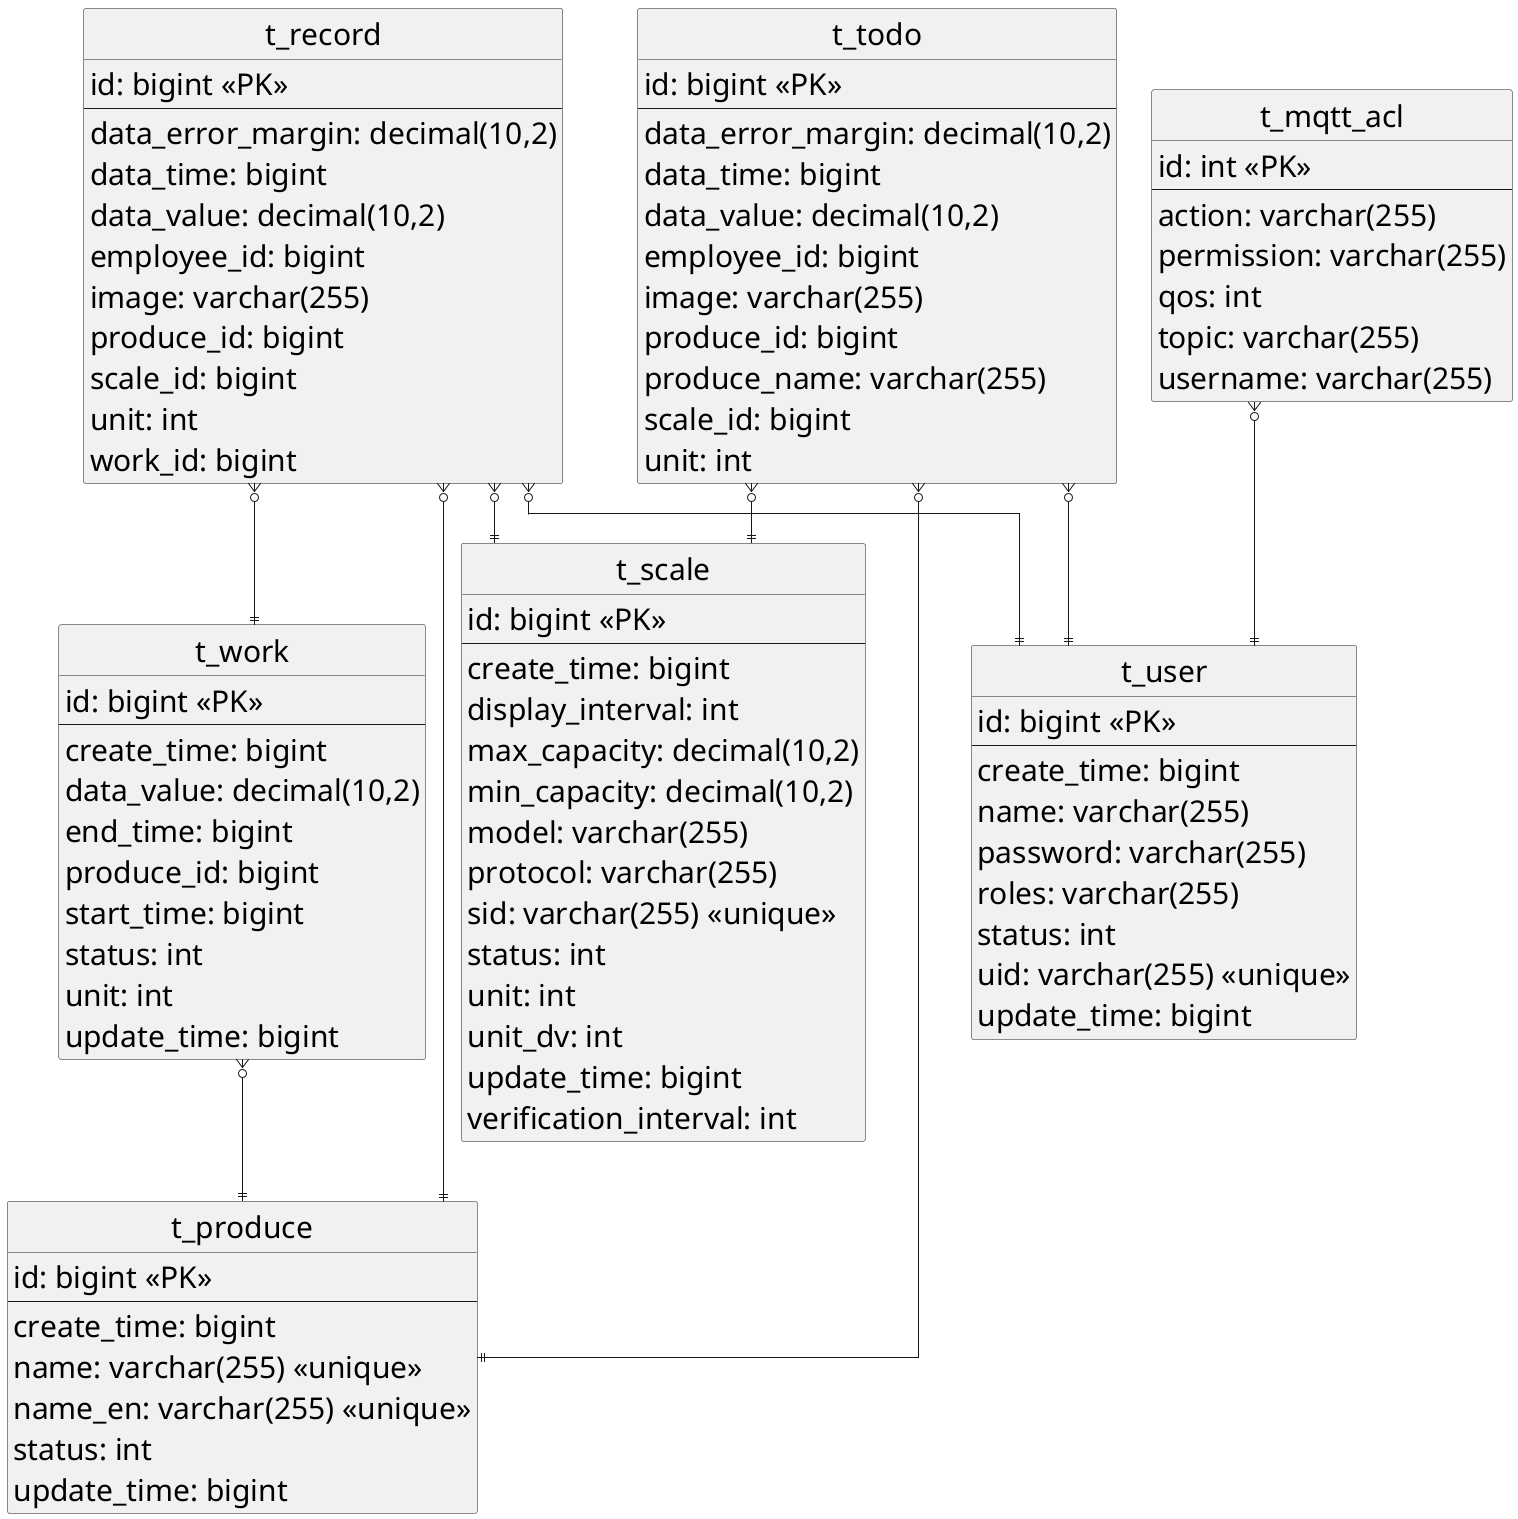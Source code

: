 @startuml

hide circle
top to bottom direction
' left to right direction
skinparam linetype ortho
skinparam classAttributeIconSize 0
skinparam defaultFontSize 30

class t_mqtt_acl {
   id: int <<PK>>
   --
   action: varchar(255)
   permission: varchar(255)
   qos: int
   ' retain: int
   topic: varchar(255)
   username: varchar(255)
}
class t_produce {
   id: bigint <<PK>>
   --
   create_time: bigint
   name: varchar(255) <<unique>>
   name_en: varchar(255) <<unique>>
   status: int
   update_time: bigint
}
class t_record {
   id: bigint <<PK>>
   --
   data_error_margin: decimal(10,2)
   data_time: bigint
   data_value: decimal(10,2)
   employee_id: bigint
   image: varchar(255)
   produce_id: bigint
   scale_id: bigint
   unit: int
   work_id: bigint
}
class t_scale {
   id: bigint <<PK>>
   --
   create_time: bigint
   display_interval: int
   max_capacity: decimal(10,2)
   min_capacity: decimal(10,2)
   model: varchar(255)
   protocol: varchar(255)
   sid: varchar(255) <<unique>>
   status: int
   unit: int
   unit_dv: int
   update_time: bigint
   verification_interval: int
}
class t_todo {
   id: bigint <<PK>>
   --
   data_error_margin: decimal(10,2)
   data_time: bigint
   data_value: decimal(10,2)
   employee_id: bigint
   image: varchar(255)
   produce_id: bigint
   produce_name: varchar(255)
   scale_id: bigint
   unit: int
}
class t_user {
   id: bigint <<PK>>
   --
   create_time: bigint
   name: varchar(255)
   password: varchar(255)
   roles: varchar(255)
   status: int
   uid: varchar(255) <<unique>>
   update_time: bigint
}
class t_work {
   id: bigint <<PK>>
   --
   create_time: bigint
   data_value: decimal(10,2)
   end_time: bigint
   produce_id: bigint
   start_time: bigint
   status: int
   unit: int
   update_time: bigint
}

t_record }o--|| t_scale
t_record }o--|| t_user
t_record }o--|| t_produce
t_record }o--|| t_work

t_todo }o--|| t_scale
t_todo }o--|| t_user
t_todo }o--|| t_produce

t_work }o--|| t_produce

t_mqtt_acl }o--|| t_user

@enduml
